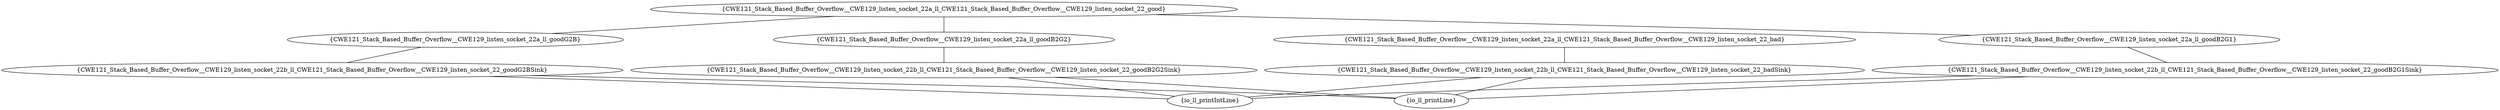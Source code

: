graph "cg graph" {
CWE121_Stack_Based_Buffer_Overflow__CWE129_listen_socket_22a_ll_goodG2B [label="{CWE121_Stack_Based_Buffer_Overflow__CWE129_listen_socket_22a_ll_goodG2B}"];
CWE121_Stack_Based_Buffer_Overflow__CWE129_listen_socket_22b_ll_CWE121_Stack_Based_Buffer_Overflow__CWE129_listen_socket_22_goodG2BSink [label="{CWE121_Stack_Based_Buffer_Overflow__CWE129_listen_socket_22b_ll_CWE121_Stack_Based_Buffer_Overflow__CWE129_listen_socket_22_goodG2BSink}"];
CWE121_Stack_Based_Buffer_Overflow__CWE129_listen_socket_22a_ll_CWE121_Stack_Based_Buffer_Overflow__CWE129_listen_socket_22_good [label="{CWE121_Stack_Based_Buffer_Overflow__CWE129_listen_socket_22a_ll_CWE121_Stack_Based_Buffer_Overflow__CWE129_listen_socket_22_good}"];
CWE121_Stack_Based_Buffer_Overflow__CWE129_listen_socket_22a_ll_goodB2G1 [label="{CWE121_Stack_Based_Buffer_Overflow__CWE129_listen_socket_22a_ll_goodB2G1}"];
CWE121_Stack_Based_Buffer_Overflow__CWE129_listen_socket_22a_ll_goodB2G2 [label="{CWE121_Stack_Based_Buffer_Overflow__CWE129_listen_socket_22a_ll_goodB2G2}"];
CWE121_Stack_Based_Buffer_Overflow__CWE129_listen_socket_22b_ll_CWE121_Stack_Based_Buffer_Overflow__CWE129_listen_socket_22_goodB2G2Sink [label="{CWE121_Stack_Based_Buffer_Overflow__CWE129_listen_socket_22b_ll_CWE121_Stack_Based_Buffer_Overflow__CWE129_listen_socket_22_goodB2G2Sink}"];
CWE121_Stack_Based_Buffer_Overflow__CWE129_listen_socket_22a_ll_CWE121_Stack_Based_Buffer_Overflow__CWE129_listen_socket_22_bad [label="{CWE121_Stack_Based_Buffer_Overflow__CWE129_listen_socket_22a_ll_CWE121_Stack_Based_Buffer_Overflow__CWE129_listen_socket_22_bad}"];
CWE121_Stack_Based_Buffer_Overflow__CWE129_listen_socket_22b_ll_CWE121_Stack_Based_Buffer_Overflow__CWE129_listen_socket_22_badSink [label="{CWE121_Stack_Based_Buffer_Overflow__CWE129_listen_socket_22b_ll_CWE121_Stack_Based_Buffer_Overflow__CWE129_listen_socket_22_badSink}"];
CWE121_Stack_Based_Buffer_Overflow__CWE129_listen_socket_22b_ll_CWE121_Stack_Based_Buffer_Overflow__CWE129_listen_socket_22_goodB2G1Sink [label="{CWE121_Stack_Based_Buffer_Overflow__CWE129_listen_socket_22b_ll_CWE121_Stack_Based_Buffer_Overflow__CWE129_listen_socket_22_goodB2G1Sink}"];
io_ll_printIntLine [label="{io_ll_printIntLine}"];
io_ll_printLine [label="{io_ll_printLine}"];
CWE121_Stack_Based_Buffer_Overflow__CWE129_listen_socket_22a_ll_goodG2B -- CWE121_Stack_Based_Buffer_Overflow__CWE129_listen_socket_22b_ll_CWE121_Stack_Based_Buffer_Overflow__CWE129_listen_socket_22_goodG2BSink;
CWE121_Stack_Based_Buffer_Overflow__CWE129_listen_socket_22a_ll_CWE121_Stack_Based_Buffer_Overflow__CWE129_listen_socket_22_good -- CWE121_Stack_Based_Buffer_Overflow__CWE129_listen_socket_22a_ll_goodB2G1;
CWE121_Stack_Based_Buffer_Overflow__CWE129_listen_socket_22a_ll_CWE121_Stack_Based_Buffer_Overflow__CWE129_listen_socket_22_good -- CWE121_Stack_Based_Buffer_Overflow__CWE129_listen_socket_22a_ll_goodB2G2;
CWE121_Stack_Based_Buffer_Overflow__CWE129_listen_socket_22a_ll_CWE121_Stack_Based_Buffer_Overflow__CWE129_listen_socket_22_good -- CWE121_Stack_Based_Buffer_Overflow__CWE129_listen_socket_22a_ll_goodG2B;
CWE121_Stack_Based_Buffer_Overflow__CWE129_listen_socket_22a_ll_goodB2G2 -- CWE121_Stack_Based_Buffer_Overflow__CWE129_listen_socket_22b_ll_CWE121_Stack_Based_Buffer_Overflow__CWE129_listen_socket_22_goodB2G2Sink;
CWE121_Stack_Based_Buffer_Overflow__CWE129_listen_socket_22a_ll_CWE121_Stack_Based_Buffer_Overflow__CWE129_listen_socket_22_bad -- CWE121_Stack_Based_Buffer_Overflow__CWE129_listen_socket_22b_ll_CWE121_Stack_Based_Buffer_Overflow__CWE129_listen_socket_22_badSink;
CWE121_Stack_Based_Buffer_Overflow__CWE129_listen_socket_22a_ll_goodB2G1 -- CWE121_Stack_Based_Buffer_Overflow__CWE129_listen_socket_22b_ll_CWE121_Stack_Based_Buffer_Overflow__CWE129_listen_socket_22_goodB2G1Sink;
CWE121_Stack_Based_Buffer_Overflow__CWE129_listen_socket_22b_ll_CWE121_Stack_Based_Buffer_Overflow__CWE129_listen_socket_22_goodG2BSink -- io_ll_printIntLine;
CWE121_Stack_Based_Buffer_Overflow__CWE129_listen_socket_22b_ll_CWE121_Stack_Based_Buffer_Overflow__CWE129_listen_socket_22_goodG2BSink -- io_ll_printLine;
CWE121_Stack_Based_Buffer_Overflow__CWE129_listen_socket_22b_ll_CWE121_Stack_Based_Buffer_Overflow__CWE129_listen_socket_22_badSink -- io_ll_printIntLine;
CWE121_Stack_Based_Buffer_Overflow__CWE129_listen_socket_22b_ll_CWE121_Stack_Based_Buffer_Overflow__CWE129_listen_socket_22_badSink -- io_ll_printLine;
CWE121_Stack_Based_Buffer_Overflow__CWE129_listen_socket_22b_ll_CWE121_Stack_Based_Buffer_Overflow__CWE129_listen_socket_22_goodB2G2Sink -- io_ll_printIntLine;
CWE121_Stack_Based_Buffer_Overflow__CWE129_listen_socket_22b_ll_CWE121_Stack_Based_Buffer_Overflow__CWE129_listen_socket_22_goodB2G2Sink -- io_ll_printLine;
CWE121_Stack_Based_Buffer_Overflow__CWE129_listen_socket_22b_ll_CWE121_Stack_Based_Buffer_Overflow__CWE129_listen_socket_22_goodB2G1Sink -- io_ll_printLine;
CWE121_Stack_Based_Buffer_Overflow__CWE129_listen_socket_22b_ll_CWE121_Stack_Based_Buffer_Overflow__CWE129_listen_socket_22_goodB2G1Sink -- io_ll_printIntLine;
}
